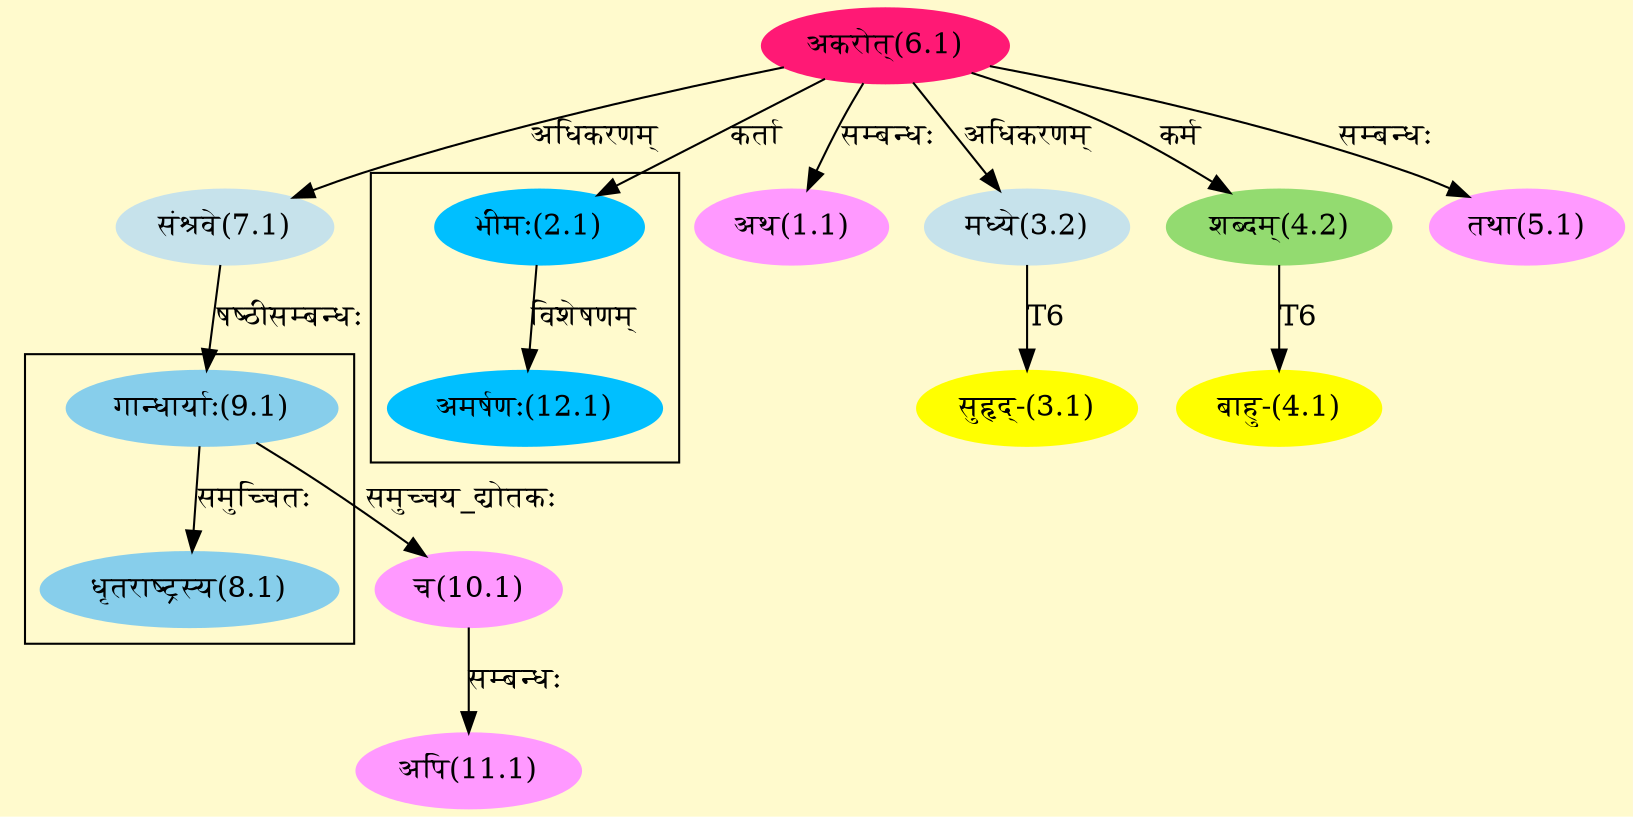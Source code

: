 digraph G{
rankdir=BT;
 compound=true;
 bgcolor="lemonchiffon1";

subgraph cluster_1{
Node8_1 [style=filled, color="#87CEEB" label = "धृतराष्ट्रस्य(8.1)"]
Node9_1 [style=filled, color="#87CEEB" label = "गान्धार्याः(9.1)"]

}

subgraph cluster_2{
Node12_1 [style=filled, color="#00BFFF" label = "अमर्षणः(12.1)"]
Node2_1 [style=filled, color="#00BFFF" label = "भीमः(2.1)"]

}
Node1_1 [style=filled, color="#FF99FF" label = "अथ(1.1)"]
Node6_1 [style=filled, color="#FF1975" label = "अकरोत्(6.1)"]
Node2_1 [style=filled, color="#00BFFF" label = "भीमः(2.1)"]
Node3_1 [style=filled, color="#FFFF00" label = "सुहृद्-(3.1)"]
Node3_2 [style=filled, color="#C6E2EB" label = "मध्ये(3.2)"]
Node4_1 [style=filled, color="#FFFF00" label = "बाहु-(4.1)"]
Node4_2 [style=filled, color="#93DB70" label = "शब्दम्(4.2)"]
Node5_1 [style=filled, color="#FF99FF" label = "तथा(5.1)"]
Node [style=filled, color="" label = "()"]
Node7_1 [style=filled, color="#C6E2EB" label = "संश्रवे(7.1)"]
Node9_1 [style=filled, color="#87CEEB" label = "गान्धार्याः(9.1)"]
Node10_1 [style=filled, color="#FF99FF" label = "च(10.1)"]
Node11_1 [style=filled, color="#FF99FF" label = "अपि(11.1)"]
/* Start of Relations section */

Node1_1 -> Node6_1 [  label="सम्बन्धः"  dir="back" ]
Node2_1 -> Node6_1 [  label="कर्ता"  dir="back" ]
Node3_1 -> Node3_2 [  label="T6"  dir="back" ]
Node3_2 -> Node6_1 [  label="अधिकरणम्"  dir="back" ]
Node4_1 -> Node4_2 [  label="T6"  dir="back" ]
Node4_2 -> Node6_1 [  label="कर्म"  dir="back" ]
Node5_1 -> Node6_1 [  label="सम्बन्धः"  dir="back" ]
Node7_1 -> Node6_1 [  label="अधिकरणम्"  dir="back" ]
Node8_1 -> Node9_1 [  label="समुच्चितः"  dir="back" ]
Node9_1 -> Node7_1 [  label="षष्ठीसम्बन्धः"  dir="back" ]
Node10_1 -> Node9_1 [  label="समुच्चय_द्योतकः"  dir="back" ]
Node11_1 -> Node10_1 [  label="सम्बन्धः"  dir="back" ]
Node12_1 -> Node2_1 [  label="विशेषणम्"  dir="back" ]
}
